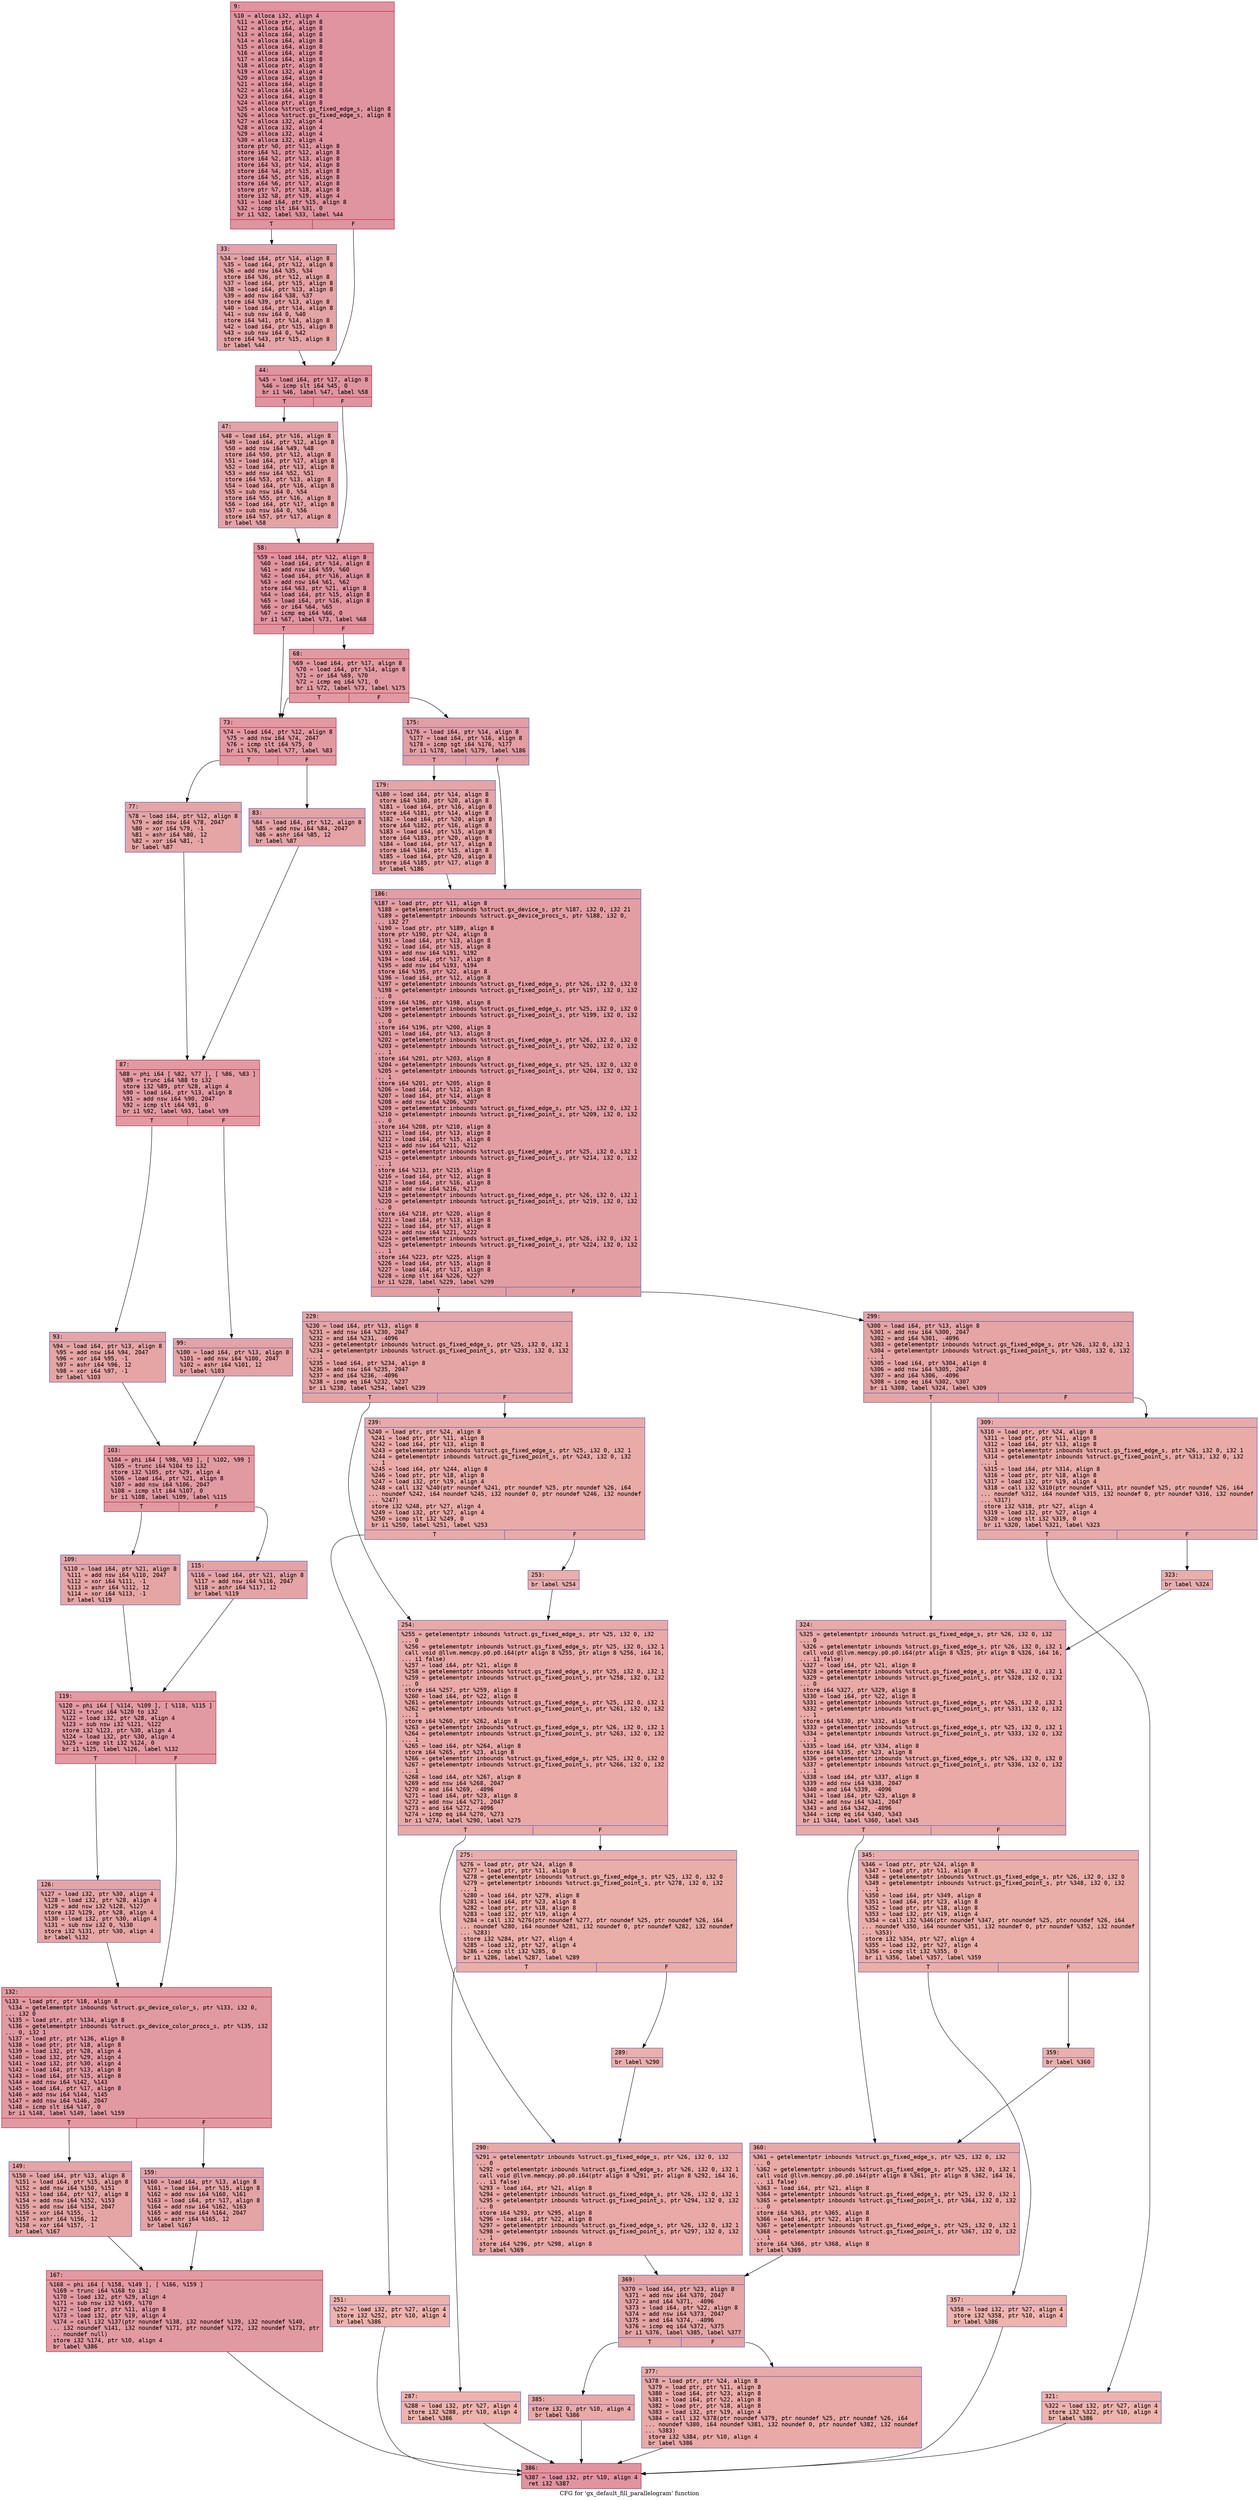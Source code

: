 digraph "CFG for 'gx_default_fill_parallelogram' function" {
	label="CFG for 'gx_default_fill_parallelogram' function";

	Node0x600003b9b6b0 [shape=record,color="#b70d28ff", style=filled, fillcolor="#b70d2870" fontname="Courier",label="{9:\l|  %10 = alloca i32, align 4\l  %11 = alloca ptr, align 8\l  %12 = alloca i64, align 8\l  %13 = alloca i64, align 8\l  %14 = alloca i64, align 8\l  %15 = alloca i64, align 8\l  %16 = alloca i64, align 8\l  %17 = alloca i64, align 8\l  %18 = alloca ptr, align 8\l  %19 = alloca i32, align 4\l  %20 = alloca i64, align 8\l  %21 = alloca i64, align 8\l  %22 = alloca i64, align 8\l  %23 = alloca i64, align 8\l  %24 = alloca ptr, align 8\l  %25 = alloca %struct.gs_fixed_edge_s, align 8\l  %26 = alloca %struct.gs_fixed_edge_s, align 8\l  %27 = alloca i32, align 4\l  %28 = alloca i32, align 4\l  %29 = alloca i32, align 4\l  %30 = alloca i32, align 4\l  store ptr %0, ptr %11, align 8\l  store i64 %1, ptr %12, align 8\l  store i64 %2, ptr %13, align 8\l  store i64 %3, ptr %14, align 8\l  store i64 %4, ptr %15, align 8\l  store i64 %5, ptr %16, align 8\l  store i64 %6, ptr %17, align 8\l  store ptr %7, ptr %18, align 8\l  store i32 %8, ptr %19, align 4\l  %31 = load i64, ptr %15, align 8\l  %32 = icmp slt i64 %31, 0\l  br i1 %32, label %33, label %44\l|{<s0>T|<s1>F}}"];
	Node0x600003b9b6b0:s0 -> Node0x600003b9b700[tooltip="9 -> 33\nProbability 37.50%" ];
	Node0x600003b9b6b0:s1 -> Node0x600003b9b750[tooltip="9 -> 44\nProbability 62.50%" ];
	Node0x600003b9b700 [shape=record,color="#3d50c3ff", style=filled, fillcolor="#c32e3170" fontname="Courier",label="{33:\l|  %34 = load i64, ptr %14, align 8\l  %35 = load i64, ptr %12, align 8\l  %36 = add nsw i64 %35, %34\l  store i64 %36, ptr %12, align 8\l  %37 = load i64, ptr %15, align 8\l  %38 = load i64, ptr %13, align 8\l  %39 = add nsw i64 %38, %37\l  store i64 %39, ptr %13, align 8\l  %40 = load i64, ptr %14, align 8\l  %41 = sub nsw i64 0, %40\l  store i64 %41, ptr %14, align 8\l  %42 = load i64, ptr %15, align 8\l  %43 = sub nsw i64 0, %42\l  store i64 %43, ptr %15, align 8\l  br label %44\l}"];
	Node0x600003b9b700 -> Node0x600003b9b750[tooltip="33 -> 44\nProbability 100.00%" ];
	Node0x600003b9b750 [shape=record,color="#b70d28ff", style=filled, fillcolor="#b70d2870" fontname="Courier",label="{44:\l|  %45 = load i64, ptr %17, align 8\l  %46 = icmp slt i64 %45, 0\l  br i1 %46, label %47, label %58\l|{<s0>T|<s1>F}}"];
	Node0x600003b9b750:s0 -> Node0x600003b9b7a0[tooltip="44 -> 47\nProbability 37.50%" ];
	Node0x600003b9b750:s1 -> Node0x600003b9b7f0[tooltip="44 -> 58\nProbability 62.50%" ];
	Node0x600003b9b7a0 [shape=record,color="#3d50c3ff", style=filled, fillcolor="#c32e3170" fontname="Courier",label="{47:\l|  %48 = load i64, ptr %16, align 8\l  %49 = load i64, ptr %12, align 8\l  %50 = add nsw i64 %49, %48\l  store i64 %50, ptr %12, align 8\l  %51 = load i64, ptr %17, align 8\l  %52 = load i64, ptr %13, align 8\l  %53 = add nsw i64 %52, %51\l  store i64 %53, ptr %13, align 8\l  %54 = load i64, ptr %16, align 8\l  %55 = sub nsw i64 0, %54\l  store i64 %55, ptr %16, align 8\l  %56 = load i64, ptr %17, align 8\l  %57 = sub nsw i64 0, %56\l  store i64 %57, ptr %17, align 8\l  br label %58\l}"];
	Node0x600003b9b7a0 -> Node0x600003b9b7f0[tooltip="47 -> 58\nProbability 100.00%" ];
	Node0x600003b9b7f0 [shape=record,color="#b70d28ff", style=filled, fillcolor="#b70d2870" fontname="Courier",label="{58:\l|  %59 = load i64, ptr %12, align 8\l  %60 = load i64, ptr %14, align 8\l  %61 = add nsw i64 %59, %60\l  %62 = load i64, ptr %16, align 8\l  %63 = add nsw i64 %61, %62\l  store i64 %63, ptr %21, align 8\l  %64 = load i64, ptr %15, align 8\l  %65 = load i64, ptr %16, align 8\l  %66 = or i64 %64, %65\l  %67 = icmp eq i64 %66, 0\l  br i1 %67, label %73, label %68\l|{<s0>T|<s1>F}}"];
	Node0x600003b9b7f0:s0 -> Node0x600003b9b890[tooltip="58 -> 73\nProbability 37.50%" ];
	Node0x600003b9b7f0:s1 -> Node0x600003b9b840[tooltip="58 -> 68\nProbability 62.50%" ];
	Node0x600003b9b840 [shape=record,color="#b70d28ff", style=filled, fillcolor="#bb1b2c70" fontname="Courier",label="{68:\l|  %69 = load i64, ptr %17, align 8\l  %70 = load i64, ptr %14, align 8\l  %71 = or i64 %69, %70\l  %72 = icmp eq i64 %71, 0\l  br i1 %72, label %73, label %175\l|{<s0>T|<s1>F}}"];
	Node0x600003b9b840:s0 -> Node0x600003b9b890[tooltip="68 -> 73\nProbability 37.50%" ];
	Node0x600003b9b840:s1 -> Node0x600003b9bd40[tooltip="68 -> 175\nProbability 62.50%" ];
	Node0x600003b9b890 [shape=record,color="#b70d28ff", style=filled, fillcolor="#bb1b2c70" fontname="Courier",label="{73:\l|  %74 = load i64, ptr %12, align 8\l  %75 = add nsw i64 %74, 2047\l  %76 = icmp slt i64 %75, 0\l  br i1 %76, label %77, label %83\l|{<s0>T|<s1>F}}"];
	Node0x600003b9b890:s0 -> Node0x600003b9b8e0[tooltip="73 -> 77\nProbability 37.50%" ];
	Node0x600003b9b890:s1 -> Node0x600003b9b930[tooltip="73 -> 83\nProbability 62.50%" ];
	Node0x600003b9b8e0 [shape=record,color="#3d50c3ff", style=filled, fillcolor="#c5333470" fontname="Courier",label="{77:\l|  %78 = load i64, ptr %12, align 8\l  %79 = add nsw i64 %78, 2047\l  %80 = xor i64 %79, -1\l  %81 = ashr i64 %80, 12\l  %82 = xor i64 %81, -1\l  br label %87\l}"];
	Node0x600003b9b8e0 -> Node0x600003b9b980[tooltip="77 -> 87\nProbability 100.00%" ];
	Node0x600003b9b930 [shape=record,color="#3d50c3ff", style=filled, fillcolor="#c32e3170" fontname="Courier",label="{83:\l|  %84 = load i64, ptr %12, align 8\l  %85 = add nsw i64 %84, 2047\l  %86 = ashr i64 %85, 12\l  br label %87\l}"];
	Node0x600003b9b930 -> Node0x600003b9b980[tooltip="83 -> 87\nProbability 100.00%" ];
	Node0x600003b9b980 [shape=record,color="#b70d28ff", style=filled, fillcolor="#bb1b2c70" fontname="Courier",label="{87:\l|  %88 = phi i64 [ %82, %77 ], [ %86, %83 ]\l  %89 = trunc i64 %88 to i32\l  store i32 %89, ptr %28, align 4\l  %90 = load i64, ptr %13, align 8\l  %91 = add nsw i64 %90, 2047\l  %92 = icmp slt i64 %91, 0\l  br i1 %92, label %93, label %99\l|{<s0>T|<s1>F}}"];
	Node0x600003b9b980:s0 -> Node0x600003b9b9d0[tooltip="87 -> 93\nProbability 37.50%" ];
	Node0x600003b9b980:s1 -> Node0x600003b9ba20[tooltip="87 -> 99\nProbability 62.50%" ];
	Node0x600003b9b9d0 [shape=record,color="#3d50c3ff", style=filled, fillcolor="#c5333470" fontname="Courier",label="{93:\l|  %94 = load i64, ptr %13, align 8\l  %95 = add nsw i64 %94, 2047\l  %96 = xor i64 %95, -1\l  %97 = ashr i64 %96, 12\l  %98 = xor i64 %97, -1\l  br label %103\l}"];
	Node0x600003b9b9d0 -> Node0x600003b9ba70[tooltip="93 -> 103\nProbability 100.00%" ];
	Node0x600003b9ba20 [shape=record,color="#3d50c3ff", style=filled, fillcolor="#c32e3170" fontname="Courier",label="{99:\l|  %100 = load i64, ptr %13, align 8\l  %101 = add nsw i64 %100, 2047\l  %102 = ashr i64 %101, 12\l  br label %103\l}"];
	Node0x600003b9ba20 -> Node0x600003b9ba70[tooltip="99 -> 103\nProbability 100.00%" ];
	Node0x600003b9ba70 [shape=record,color="#b70d28ff", style=filled, fillcolor="#bb1b2c70" fontname="Courier",label="{103:\l|  %104 = phi i64 [ %98, %93 ], [ %102, %99 ]\l  %105 = trunc i64 %104 to i32\l  store i32 %105, ptr %29, align 4\l  %106 = load i64, ptr %21, align 8\l  %107 = add nsw i64 %106, 2047\l  %108 = icmp slt i64 %107, 0\l  br i1 %108, label %109, label %115\l|{<s0>T|<s1>F}}"];
	Node0x600003b9ba70:s0 -> Node0x600003b9bac0[tooltip="103 -> 109\nProbability 37.50%" ];
	Node0x600003b9ba70:s1 -> Node0x600003b9bb10[tooltip="103 -> 115\nProbability 62.50%" ];
	Node0x600003b9bac0 [shape=record,color="#3d50c3ff", style=filled, fillcolor="#c5333470" fontname="Courier",label="{109:\l|  %110 = load i64, ptr %21, align 8\l  %111 = add nsw i64 %110, 2047\l  %112 = xor i64 %111, -1\l  %113 = ashr i64 %112, 12\l  %114 = xor i64 %113, -1\l  br label %119\l}"];
	Node0x600003b9bac0 -> Node0x600003b9bb60[tooltip="109 -> 119\nProbability 100.00%" ];
	Node0x600003b9bb10 [shape=record,color="#3d50c3ff", style=filled, fillcolor="#c32e3170" fontname="Courier",label="{115:\l|  %116 = load i64, ptr %21, align 8\l  %117 = add nsw i64 %116, 2047\l  %118 = ashr i64 %117, 12\l  br label %119\l}"];
	Node0x600003b9bb10 -> Node0x600003b9bb60[tooltip="115 -> 119\nProbability 100.00%" ];
	Node0x600003b9bb60 [shape=record,color="#b70d28ff", style=filled, fillcolor="#bb1b2c70" fontname="Courier",label="{119:\l|  %120 = phi i64 [ %114, %109 ], [ %118, %115 ]\l  %121 = trunc i64 %120 to i32\l  %122 = load i32, ptr %28, align 4\l  %123 = sub nsw i32 %121, %122\l  store i32 %123, ptr %30, align 4\l  %124 = load i32, ptr %30, align 4\l  %125 = icmp slt i32 %124, 0\l  br i1 %125, label %126, label %132\l|{<s0>T|<s1>F}}"];
	Node0x600003b9bb60:s0 -> Node0x600003b9bbb0[tooltip="119 -> 126\nProbability 37.50%" ];
	Node0x600003b9bb60:s1 -> Node0x600003b9bc00[tooltip="119 -> 132\nProbability 62.50%" ];
	Node0x600003b9bbb0 [shape=record,color="#3d50c3ff", style=filled, fillcolor="#c5333470" fontname="Courier",label="{126:\l|  %127 = load i32, ptr %30, align 4\l  %128 = load i32, ptr %28, align 4\l  %129 = add nsw i32 %128, %127\l  store i32 %129, ptr %28, align 4\l  %130 = load i32, ptr %30, align 4\l  %131 = sub nsw i32 0, %130\l  store i32 %131, ptr %30, align 4\l  br label %132\l}"];
	Node0x600003b9bbb0 -> Node0x600003b9bc00[tooltip="126 -> 132\nProbability 100.00%" ];
	Node0x600003b9bc00 [shape=record,color="#b70d28ff", style=filled, fillcolor="#bb1b2c70" fontname="Courier",label="{132:\l|  %133 = load ptr, ptr %18, align 8\l  %134 = getelementptr inbounds %struct.gx_device_color_s, ptr %133, i32 0,\l... i32 0\l  %135 = load ptr, ptr %134, align 8\l  %136 = getelementptr inbounds %struct.gx_device_color_procs_s, ptr %135, i32\l... 0, i32 1\l  %137 = load ptr, ptr %136, align 8\l  %138 = load ptr, ptr %18, align 8\l  %139 = load i32, ptr %28, align 4\l  %140 = load i32, ptr %29, align 4\l  %141 = load i32, ptr %30, align 4\l  %142 = load i64, ptr %13, align 8\l  %143 = load i64, ptr %15, align 8\l  %144 = add nsw i64 %142, %143\l  %145 = load i64, ptr %17, align 8\l  %146 = add nsw i64 %144, %145\l  %147 = add nsw i64 %146, 2047\l  %148 = icmp slt i64 %147, 0\l  br i1 %148, label %149, label %159\l|{<s0>T|<s1>F}}"];
	Node0x600003b9bc00:s0 -> Node0x600003b9bc50[tooltip="132 -> 149\nProbability 37.50%" ];
	Node0x600003b9bc00:s1 -> Node0x600003b9bca0[tooltip="132 -> 159\nProbability 62.50%" ];
	Node0x600003b9bc50 [shape=record,color="#3d50c3ff", style=filled, fillcolor="#c5333470" fontname="Courier",label="{149:\l|  %150 = load i64, ptr %13, align 8\l  %151 = load i64, ptr %15, align 8\l  %152 = add nsw i64 %150, %151\l  %153 = load i64, ptr %17, align 8\l  %154 = add nsw i64 %152, %153\l  %155 = add nsw i64 %154, 2047\l  %156 = xor i64 %155, -1\l  %157 = ashr i64 %156, 12\l  %158 = xor i64 %157, -1\l  br label %167\l}"];
	Node0x600003b9bc50 -> Node0x600003b9bcf0[tooltip="149 -> 167\nProbability 100.00%" ];
	Node0x600003b9bca0 [shape=record,color="#3d50c3ff", style=filled, fillcolor="#c32e3170" fontname="Courier",label="{159:\l|  %160 = load i64, ptr %13, align 8\l  %161 = load i64, ptr %15, align 8\l  %162 = add nsw i64 %160, %161\l  %163 = load i64, ptr %17, align 8\l  %164 = add nsw i64 %162, %163\l  %165 = add nsw i64 %164, 2047\l  %166 = ashr i64 %165, 12\l  br label %167\l}"];
	Node0x600003b9bca0 -> Node0x600003b9bcf0[tooltip="159 -> 167\nProbability 100.00%" ];
	Node0x600003b9bcf0 [shape=record,color="#b70d28ff", style=filled, fillcolor="#bb1b2c70" fontname="Courier",label="{167:\l|  %168 = phi i64 [ %158, %149 ], [ %166, %159 ]\l  %169 = trunc i64 %168 to i32\l  %170 = load i32, ptr %29, align 4\l  %171 = sub nsw i32 %169, %170\l  %172 = load ptr, ptr %11, align 8\l  %173 = load i32, ptr %19, align 4\l  %174 = call i32 %137(ptr noundef %138, i32 noundef %139, i32 noundef %140,\l... i32 noundef %141, i32 noundef %171, ptr noundef %172, i32 noundef %173, ptr\l... noundef null)\l  store i32 %174, ptr %10, align 4\l  br label %386\l}"];
	Node0x600003b9bcf0 -> Node0x600003b84500[tooltip="167 -> 386\nProbability 100.00%" ];
	Node0x600003b9bd40 [shape=record,color="#3d50c3ff", style=filled, fillcolor="#be242e70" fontname="Courier",label="{175:\l|  %176 = load i64, ptr %14, align 8\l  %177 = load i64, ptr %16, align 8\l  %178 = icmp sgt i64 %176, %177\l  br i1 %178, label %179, label %186\l|{<s0>T|<s1>F}}"];
	Node0x600003b9bd40:s0 -> Node0x600003b9bd90[tooltip="175 -> 179\nProbability 50.00%" ];
	Node0x600003b9bd40:s1 -> Node0x600003b9bde0[tooltip="175 -> 186\nProbability 50.00%" ];
	Node0x600003b9bd90 [shape=record,color="#3d50c3ff", style=filled, fillcolor="#c5333470" fontname="Courier",label="{179:\l|  %180 = load i64, ptr %14, align 8\l  store i64 %180, ptr %20, align 8\l  %181 = load i64, ptr %16, align 8\l  store i64 %181, ptr %14, align 8\l  %182 = load i64, ptr %20, align 8\l  store i64 %182, ptr %16, align 8\l  %183 = load i64, ptr %15, align 8\l  store i64 %183, ptr %20, align 8\l  %184 = load i64, ptr %17, align 8\l  store i64 %184, ptr %15, align 8\l  %185 = load i64, ptr %20, align 8\l  store i64 %185, ptr %17, align 8\l  br label %186\l}"];
	Node0x600003b9bd90 -> Node0x600003b9bde0[tooltip="179 -> 186\nProbability 100.00%" ];
	Node0x600003b9bde0 [shape=record,color="#3d50c3ff", style=filled, fillcolor="#be242e70" fontname="Courier",label="{186:\l|  %187 = load ptr, ptr %11, align 8\l  %188 = getelementptr inbounds %struct.gx_device_s, ptr %187, i32 0, i32 21\l  %189 = getelementptr inbounds %struct.gx_device_procs_s, ptr %188, i32 0,\l... i32 27\l  %190 = load ptr, ptr %189, align 8\l  store ptr %190, ptr %24, align 8\l  %191 = load i64, ptr %13, align 8\l  %192 = load i64, ptr %15, align 8\l  %193 = add nsw i64 %191, %192\l  %194 = load i64, ptr %17, align 8\l  %195 = add nsw i64 %193, %194\l  store i64 %195, ptr %22, align 8\l  %196 = load i64, ptr %12, align 8\l  %197 = getelementptr inbounds %struct.gs_fixed_edge_s, ptr %26, i32 0, i32 0\l  %198 = getelementptr inbounds %struct.gs_fixed_point_s, ptr %197, i32 0, i32\l... 0\l  store i64 %196, ptr %198, align 8\l  %199 = getelementptr inbounds %struct.gs_fixed_edge_s, ptr %25, i32 0, i32 0\l  %200 = getelementptr inbounds %struct.gs_fixed_point_s, ptr %199, i32 0, i32\l... 0\l  store i64 %196, ptr %200, align 8\l  %201 = load i64, ptr %13, align 8\l  %202 = getelementptr inbounds %struct.gs_fixed_edge_s, ptr %26, i32 0, i32 0\l  %203 = getelementptr inbounds %struct.gs_fixed_point_s, ptr %202, i32 0, i32\l... 1\l  store i64 %201, ptr %203, align 8\l  %204 = getelementptr inbounds %struct.gs_fixed_edge_s, ptr %25, i32 0, i32 0\l  %205 = getelementptr inbounds %struct.gs_fixed_point_s, ptr %204, i32 0, i32\l... 1\l  store i64 %201, ptr %205, align 8\l  %206 = load i64, ptr %12, align 8\l  %207 = load i64, ptr %14, align 8\l  %208 = add nsw i64 %206, %207\l  %209 = getelementptr inbounds %struct.gs_fixed_edge_s, ptr %25, i32 0, i32 1\l  %210 = getelementptr inbounds %struct.gs_fixed_point_s, ptr %209, i32 0, i32\l... 0\l  store i64 %208, ptr %210, align 8\l  %211 = load i64, ptr %13, align 8\l  %212 = load i64, ptr %15, align 8\l  %213 = add nsw i64 %211, %212\l  %214 = getelementptr inbounds %struct.gs_fixed_edge_s, ptr %25, i32 0, i32 1\l  %215 = getelementptr inbounds %struct.gs_fixed_point_s, ptr %214, i32 0, i32\l... 1\l  store i64 %213, ptr %215, align 8\l  %216 = load i64, ptr %12, align 8\l  %217 = load i64, ptr %16, align 8\l  %218 = add nsw i64 %216, %217\l  %219 = getelementptr inbounds %struct.gs_fixed_edge_s, ptr %26, i32 0, i32 1\l  %220 = getelementptr inbounds %struct.gs_fixed_point_s, ptr %219, i32 0, i32\l... 0\l  store i64 %218, ptr %220, align 8\l  %221 = load i64, ptr %13, align 8\l  %222 = load i64, ptr %17, align 8\l  %223 = add nsw i64 %221, %222\l  %224 = getelementptr inbounds %struct.gs_fixed_edge_s, ptr %26, i32 0, i32 1\l  %225 = getelementptr inbounds %struct.gs_fixed_point_s, ptr %224, i32 0, i32\l... 1\l  store i64 %223, ptr %225, align 8\l  %226 = load i64, ptr %15, align 8\l  %227 = load i64, ptr %17, align 8\l  %228 = icmp slt i64 %226, %227\l  br i1 %228, label %229, label %299\l|{<s0>T|<s1>F}}"];
	Node0x600003b9bde0:s0 -> Node0x600003b9be30[tooltip="186 -> 229\nProbability 50.00%" ];
	Node0x600003b9bde0:s1 -> Node0x600003b84140[tooltip="186 -> 299\nProbability 50.00%" ];
	Node0x600003b9be30 [shape=record,color="#3d50c3ff", style=filled, fillcolor="#c5333470" fontname="Courier",label="{229:\l|  %230 = load i64, ptr %13, align 8\l  %231 = add nsw i64 %230, 2047\l  %232 = and i64 %231, -4096\l  %233 = getelementptr inbounds %struct.gs_fixed_edge_s, ptr %25, i32 0, i32 1\l  %234 = getelementptr inbounds %struct.gs_fixed_point_s, ptr %233, i32 0, i32\l... 1\l  %235 = load i64, ptr %234, align 8\l  %236 = add nsw i64 %235, 2047\l  %237 = and i64 %236, -4096\l  %238 = icmp eq i64 %232, %237\l  br i1 %238, label %254, label %239\l|{<s0>T|<s1>F}}"];
	Node0x600003b9be30:s0 -> Node0x600003b9bf70[tooltip="229 -> 254\nProbability 50.00%" ];
	Node0x600003b9be30:s1 -> Node0x600003b9be80[tooltip="229 -> 239\nProbability 50.00%" ];
	Node0x600003b9be80 [shape=record,color="#3d50c3ff", style=filled, fillcolor="#cc403a70" fontname="Courier",label="{239:\l|  %240 = load ptr, ptr %24, align 8\l  %241 = load ptr, ptr %11, align 8\l  %242 = load i64, ptr %13, align 8\l  %243 = getelementptr inbounds %struct.gs_fixed_edge_s, ptr %25, i32 0, i32 1\l  %244 = getelementptr inbounds %struct.gs_fixed_point_s, ptr %243, i32 0, i32\l... 1\l  %245 = load i64, ptr %244, align 8\l  %246 = load ptr, ptr %18, align 8\l  %247 = load i32, ptr %19, align 4\l  %248 = call i32 %240(ptr noundef %241, ptr noundef %25, ptr noundef %26, i64\l... noundef %242, i64 noundef %245, i32 noundef 0, ptr noundef %246, i32 noundef\l... %247)\l  store i32 %248, ptr %27, align 4\l  %249 = load i32, ptr %27, align 4\l  %250 = icmp slt i32 %249, 0\l  br i1 %250, label %251, label %253\l|{<s0>T|<s1>F}}"];
	Node0x600003b9be80:s0 -> Node0x600003b9bed0[tooltip="239 -> 251\nProbability 37.50%" ];
	Node0x600003b9be80:s1 -> Node0x600003b9bf20[tooltip="239 -> 253\nProbability 62.50%" ];
	Node0x600003b9bed0 [shape=record,color="#3d50c3ff", style=filled, fillcolor="#d6524470" fontname="Courier",label="{251:\l|  %252 = load i32, ptr %27, align 4\l  store i32 %252, ptr %10, align 4\l  br label %386\l}"];
	Node0x600003b9bed0 -> Node0x600003b84500[tooltip="251 -> 386\nProbability 100.00%" ];
	Node0x600003b9bf20 [shape=record,color="#3d50c3ff", style=filled, fillcolor="#d0473d70" fontname="Courier",label="{253:\l|  br label %254\l}"];
	Node0x600003b9bf20 -> Node0x600003b9bf70[tooltip="253 -> 254\nProbability 100.00%" ];
	Node0x600003b9bf70 [shape=record,color="#3d50c3ff", style=filled, fillcolor="#ca3b3770" fontname="Courier",label="{254:\l|  %255 = getelementptr inbounds %struct.gs_fixed_edge_s, ptr %25, i32 0, i32\l... 0\l  %256 = getelementptr inbounds %struct.gs_fixed_edge_s, ptr %25, i32 0, i32 1\l  call void @llvm.memcpy.p0.p0.i64(ptr align 8 %255, ptr align 8 %256, i64 16,\l... i1 false)\l  %257 = load i64, ptr %21, align 8\l  %258 = getelementptr inbounds %struct.gs_fixed_edge_s, ptr %25, i32 0, i32 1\l  %259 = getelementptr inbounds %struct.gs_fixed_point_s, ptr %258, i32 0, i32\l... 0\l  store i64 %257, ptr %259, align 8\l  %260 = load i64, ptr %22, align 8\l  %261 = getelementptr inbounds %struct.gs_fixed_edge_s, ptr %25, i32 0, i32 1\l  %262 = getelementptr inbounds %struct.gs_fixed_point_s, ptr %261, i32 0, i32\l... 1\l  store i64 %260, ptr %262, align 8\l  %263 = getelementptr inbounds %struct.gs_fixed_edge_s, ptr %26, i32 0, i32 1\l  %264 = getelementptr inbounds %struct.gs_fixed_point_s, ptr %263, i32 0, i32\l... 1\l  %265 = load i64, ptr %264, align 8\l  store i64 %265, ptr %23, align 8\l  %266 = getelementptr inbounds %struct.gs_fixed_edge_s, ptr %25, i32 0, i32 0\l  %267 = getelementptr inbounds %struct.gs_fixed_point_s, ptr %266, i32 0, i32\l... 1\l  %268 = load i64, ptr %267, align 8\l  %269 = add nsw i64 %268, 2047\l  %270 = and i64 %269, -4096\l  %271 = load i64, ptr %23, align 8\l  %272 = add nsw i64 %271, 2047\l  %273 = and i64 %272, -4096\l  %274 = icmp eq i64 %270, %273\l  br i1 %274, label %290, label %275\l|{<s0>T|<s1>F}}"];
	Node0x600003b9bf70:s0 -> Node0x600003b840f0[tooltip="254 -> 290\nProbability 50.00%" ];
	Node0x600003b9bf70:s1 -> Node0x600003b84000[tooltip="254 -> 275\nProbability 50.00%" ];
	Node0x600003b84000 [shape=record,color="#3d50c3ff", style=filled, fillcolor="#d0473d70" fontname="Courier",label="{275:\l|  %276 = load ptr, ptr %24, align 8\l  %277 = load ptr, ptr %11, align 8\l  %278 = getelementptr inbounds %struct.gs_fixed_edge_s, ptr %25, i32 0, i32 0\l  %279 = getelementptr inbounds %struct.gs_fixed_point_s, ptr %278, i32 0, i32\l... 1\l  %280 = load i64, ptr %279, align 8\l  %281 = load i64, ptr %23, align 8\l  %282 = load ptr, ptr %18, align 8\l  %283 = load i32, ptr %19, align 4\l  %284 = call i32 %276(ptr noundef %277, ptr noundef %25, ptr noundef %26, i64\l... noundef %280, i64 noundef %281, i32 noundef 0, ptr noundef %282, i32 noundef\l... %283)\l  store i32 %284, ptr %27, align 4\l  %285 = load i32, ptr %27, align 4\l  %286 = icmp slt i32 %285, 0\l  br i1 %286, label %287, label %289\l|{<s0>T|<s1>F}}"];
	Node0x600003b84000:s0 -> Node0x600003b84050[tooltip="275 -> 287\nProbability 37.50%" ];
	Node0x600003b84000:s1 -> Node0x600003b840a0[tooltip="275 -> 289\nProbability 62.50%" ];
	Node0x600003b84050 [shape=record,color="#3d50c3ff", style=filled, fillcolor="#d6524470" fontname="Courier",label="{287:\l|  %288 = load i32, ptr %27, align 4\l  store i32 %288, ptr %10, align 4\l  br label %386\l}"];
	Node0x600003b84050 -> Node0x600003b84500[tooltip="287 -> 386\nProbability 100.00%" ];
	Node0x600003b840a0 [shape=record,color="#3d50c3ff", style=filled, fillcolor="#d24b4070" fontname="Courier",label="{289:\l|  br label %290\l}"];
	Node0x600003b840a0 -> Node0x600003b840f0[tooltip="289 -> 290\nProbability 100.00%" ];
	Node0x600003b840f0 [shape=record,color="#3d50c3ff", style=filled, fillcolor="#ca3b3770" fontname="Courier",label="{290:\l|  %291 = getelementptr inbounds %struct.gs_fixed_edge_s, ptr %26, i32 0, i32\l... 0\l  %292 = getelementptr inbounds %struct.gs_fixed_edge_s, ptr %26, i32 0, i32 1\l  call void @llvm.memcpy.p0.p0.i64(ptr align 8 %291, ptr align 8 %292, i64 16,\l... i1 false)\l  %293 = load i64, ptr %21, align 8\l  %294 = getelementptr inbounds %struct.gs_fixed_edge_s, ptr %26, i32 0, i32 1\l  %295 = getelementptr inbounds %struct.gs_fixed_point_s, ptr %294, i32 0, i32\l... 0\l  store i64 %293, ptr %295, align 8\l  %296 = load i64, ptr %22, align 8\l  %297 = getelementptr inbounds %struct.gs_fixed_edge_s, ptr %26, i32 0, i32 1\l  %298 = getelementptr inbounds %struct.gs_fixed_point_s, ptr %297, i32 0, i32\l... 1\l  store i64 %296, ptr %298, align 8\l  br label %369\l}"];
	Node0x600003b840f0 -> Node0x600003b84410[tooltip="290 -> 369\nProbability 100.00%" ];
	Node0x600003b84140 [shape=record,color="#3d50c3ff", style=filled, fillcolor="#c5333470" fontname="Courier",label="{299:\l|  %300 = load i64, ptr %13, align 8\l  %301 = add nsw i64 %300, 2047\l  %302 = and i64 %301, -4096\l  %303 = getelementptr inbounds %struct.gs_fixed_edge_s, ptr %26, i32 0, i32 1\l  %304 = getelementptr inbounds %struct.gs_fixed_point_s, ptr %303, i32 0, i32\l... 1\l  %305 = load i64, ptr %304, align 8\l  %306 = add nsw i64 %305, 2047\l  %307 = and i64 %306, -4096\l  %308 = icmp eq i64 %302, %307\l  br i1 %308, label %324, label %309\l|{<s0>T|<s1>F}}"];
	Node0x600003b84140:s0 -> Node0x600003b84280[tooltip="299 -> 324\nProbability 50.00%" ];
	Node0x600003b84140:s1 -> Node0x600003b84190[tooltip="299 -> 309\nProbability 50.00%" ];
	Node0x600003b84190 [shape=record,color="#3d50c3ff", style=filled, fillcolor="#cc403a70" fontname="Courier",label="{309:\l|  %310 = load ptr, ptr %24, align 8\l  %311 = load ptr, ptr %11, align 8\l  %312 = load i64, ptr %13, align 8\l  %313 = getelementptr inbounds %struct.gs_fixed_edge_s, ptr %26, i32 0, i32 1\l  %314 = getelementptr inbounds %struct.gs_fixed_point_s, ptr %313, i32 0, i32\l... 1\l  %315 = load i64, ptr %314, align 8\l  %316 = load ptr, ptr %18, align 8\l  %317 = load i32, ptr %19, align 4\l  %318 = call i32 %310(ptr noundef %311, ptr noundef %25, ptr noundef %26, i64\l... noundef %312, i64 noundef %315, i32 noundef 0, ptr noundef %316, i32 noundef\l... %317)\l  store i32 %318, ptr %27, align 4\l  %319 = load i32, ptr %27, align 4\l  %320 = icmp slt i32 %319, 0\l  br i1 %320, label %321, label %323\l|{<s0>T|<s1>F}}"];
	Node0x600003b84190:s0 -> Node0x600003b841e0[tooltip="309 -> 321\nProbability 37.50%" ];
	Node0x600003b84190:s1 -> Node0x600003b84230[tooltip="309 -> 323\nProbability 62.50%" ];
	Node0x600003b841e0 [shape=record,color="#3d50c3ff", style=filled, fillcolor="#d6524470" fontname="Courier",label="{321:\l|  %322 = load i32, ptr %27, align 4\l  store i32 %322, ptr %10, align 4\l  br label %386\l}"];
	Node0x600003b841e0 -> Node0x600003b84500[tooltip="321 -> 386\nProbability 100.00%" ];
	Node0x600003b84230 [shape=record,color="#3d50c3ff", style=filled, fillcolor="#d0473d70" fontname="Courier",label="{323:\l|  br label %324\l}"];
	Node0x600003b84230 -> Node0x600003b84280[tooltip="323 -> 324\nProbability 100.00%" ];
	Node0x600003b84280 [shape=record,color="#3d50c3ff", style=filled, fillcolor="#ca3b3770" fontname="Courier",label="{324:\l|  %325 = getelementptr inbounds %struct.gs_fixed_edge_s, ptr %26, i32 0, i32\l... 0\l  %326 = getelementptr inbounds %struct.gs_fixed_edge_s, ptr %26, i32 0, i32 1\l  call void @llvm.memcpy.p0.p0.i64(ptr align 8 %325, ptr align 8 %326, i64 16,\l... i1 false)\l  %327 = load i64, ptr %21, align 8\l  %328 = getelementptr inbounds %struct.gs_fixed_edge_s, ptr %26, i32 0, i32 1\l  %329 = getelementptr inbounds %struct.gs_fixed_point_s, ptr %328, i32 0, i32\l... 0\l  store i64 %327, ptr %329, align 8\l  %330 = load i64, ptr %22, align 8\l  %331 = getelementptr inbounds %struct.gs_fixed_edge_s, ptr %26, i32 0, i32 1\l  %332 = getelementptr inbounds %struct.gs_fixed_point_s, ptr %331, i32 0, i32\l... 1\l  store i64 %330, ptr %332, align 8\l  %333 = getelementptr inbounds %struct.gs_fixed_edge_s, ptr %25, i32 0, i32 1\l  %334 = getelementptr inbounds %struct.gs_fixed_point_s, ptr %333, i32 0, i32\l... 1\l  %335 = load i64, ptr %334, align 8\l  store i64 %335, ptr %23, align 8\l  %336 = getelementptr inbounds %struct.gs_fixed_edge_s, ptr %26, i32 0, i32 0\l  %337 = getelementptr inbounds %struct.gs_fixed_point_s, ptr %336, i32 0, i32\l... 1\l  %338 = load i64, ptr %337, align 8\l  %339 = add nsw i64 %338, 2047\l  %340 = and i64 %339, -4096\l  %341 = load i64, ptr %23, align 8\l  %342 = add nsw i64 %341, 2047\l  %343 = and i64 %342, -4096\l  %344 = icmp eq i64 %340, %343\l  br i1 %344, label %360, label %345\l|{<s0>T|<s1>F}}"];
	Node0x600003b84280:s0 -> Node0x600003b843c0[tooltip="324 -> 360\nProbability 50.00%" ];
	Node0x600003b84280:s1 -> Node0x600003b842d0[tooltip="324 -> 345\nProbability 50.00%" ];
	Node0x600003b842d0 [shape=record,color="#3d50c3ff", style=filled, fillcolor="#d0473d70" fontname="Courier",label="{345:\l|  %346 = load ptr, ptr %24, align 8\l  %347 = load ptr, ptr %11, align 8\l  %348 = getelementptr inbounds %struct.gs_fixed_edge_s, ptr %26, i32 0, i32 0\l  %349 = getelementptr inbounds %struct.gs_fixed_point_s, ptr %348, i32 0, i32\l... 1\l  %350 = load i64, ptr %349, align 8\l  %351 = load i64, ptr %23, align 8\l  %352 = load ptr, ptr %18, align 8\l  %353 = load i32, ptr %19, align 4\l  %354 = call i32 %346(ptr noundef %347, ptr noundef %25, ptr noundef %26, i64\l... noundef %350, i64 noundef %351, i32 noundef 0, ptr noundef %352, i32 noundef\l... %353)\l  store i32 %354, ptr %27, align 4\l  %355 = load i32, ptr %27, align 4\l  %356 = icmp slt i32 %355, 0\l  br i1 %356, label %357, label %359\l|{<s0>T|<s1>F}}"];
	Node0x600003b842d0:s0 -> Node0x600003b84320[tooltip="345 -> 357\nProbability 37.50%" ];
	Node0x600003b842d0:s1 -> Node0x600003b84370[tooltip="345 -> 359\nProbability 62.50%" ];
	Node0x600003b84320 [shape=record,color="#3d50c3ff", style=filled, fillcolor="#d6524470" fontname="Courier",label="{357:\l|  %358 = load i32, ptr %27, align 4\l  store i32 %358, ptr %10, align 4\l  br label %386\l}"];
	Node0x600003b84320 -> Node0x600003b84500[tooltip="357 -> 386\nProbability 100.00%" ];
	Node0x600003b84370 [shape=record,color="#3d50c3ff", style=filled, fillcolor="#d24b4070" fontname="Courier",label="{359:\l|  br label %360\l}"];
	Node0x600003b84370 -> Node0x600003b843c0[tooltip="359 -> 360\nProbability 100.00%" ];
	Node0x600003b843c0 [shape=record,color="#3d50c3ff", style=filled, fillcolor="#ca3b3770" fontname="Courier",label="{360:\l|  %361 = getelementptr inbounds %struct.gs_fixed_edge_s, ptr %25, i32 0, i32\l... 0\l  %362 = getelementptr inbounds %struct.gs_fixed_edge_s, ptr %25, i32 0, i32 1\l  call void @llvm.memcpy.p0.p0.i64(ptr align 8 %361, ptr align 8 %362, i64 16,\l... i1 false)\l  %363 = load i64, ptr %21, align 8\l  %364 = getelementptr inbounds %struct.gs_fixed_edge_s, ptr %25, i32 0, i32 1\l  %365 = getelementptr inbounds %struct.gs_fixed_point_s, ptr %364, i32 0, i32\l... 0\l  store i64 %363, ptr %365, align 8\l  %366 = load i64, ptr %22, align 8\l  %367 = getelementptr inbounds %struct.gs_fixed_edge_s, ptr %25, i32 0, i32 1\l  %368 = getelementptr inbounds %struct.gs_fixed_point_s, ptr %367, i32 0, i32\l... 1\l  store i64 %366, ptr %368, align 8\l  br label %369\l}"];
	Node0x600003b843c0 -> Node0x600003b84410[tooltip="360 -> 369\nProbability 100.00%" ];
	Node0x600003b84410 [shape=record,color="#3d50c3ff", style=filled, fillcolor="#c5333470" fontname="Courier",label="{369:\l|  %370 = load i64, ptr %23, align 8\l  %371 = add nsw i64 %370, 2047\l  %372 = and i64 %371, -4096\l  %373 = load i64, ptr %22, align 8\l  %374 = add nsw i64 %373, 2047\l  %375 = and i64 %374, -4096\l  %376 = icmp eq i64 %372, %375\l  br i1 %376, label %385, label %377\l|{<s0>T|<s1>F}}"];
	Node0x600003b84410:s0 -> Node0x600003b844b0[tooltip="369 -> 385\nProbability 50.00%" ];
	Node0x600003b84410:s1 -> Node0x600003b84460[tooltip="369 -> 377\nProbability 50.00%" ];
	Node0x600003b84460 [shape=record,color="#3d50c3ff", style=filled, fillcolor="#ca3b3770" fontname="Courier",label="{377:\l|  %378 = load ptr, ptr %24, align 8\l  %379 = load ptr, ptr %11, align 8\l  %380 = load i64, ptr %23, align 8\l  %381 = load i64, ptr %22, align 8\l  %382 = load ptr, ptr %18, align 8\l  %383 = load i32, ptr %19, align 4\l  %384 = call i32 %378(ptr noundef %379, ptr noundef %25, ptr noundef %26, i64\l... noundef %380, i64 noundef %381, i32 noundef 0, ptr noundef %382, i32 noundef\l... %383)\l  store i32 %384, ptr %10, align 4\l  br label %386\l}"];
	Node0x600003b84460 -> Node0x600003b84500[tooltip="377 -> 386\nProbability 100.00%" ];
	Node0x600003b844b0 [shape=record,color="#3d50c3ff", style=filled, fillcolor="#ca3b3770" fontname="Courier",label="{385:\l|  store i32 0, ptr %10, align 4\l  br label %386\l}"];
	Node0x600003b844b0 -> Node0x600003b84500[tooltip="385 -> 386\nProbability 100.00%" ];
	Node0x600003b84500 [shape=record,color="#b70d28ff", style=filled, fillcolor="#b70d2870" fontname="Courier",label="{386:\l|  %387 = load i32, ptr %10, align 4\l  ret i32 %387\l}"];
}
